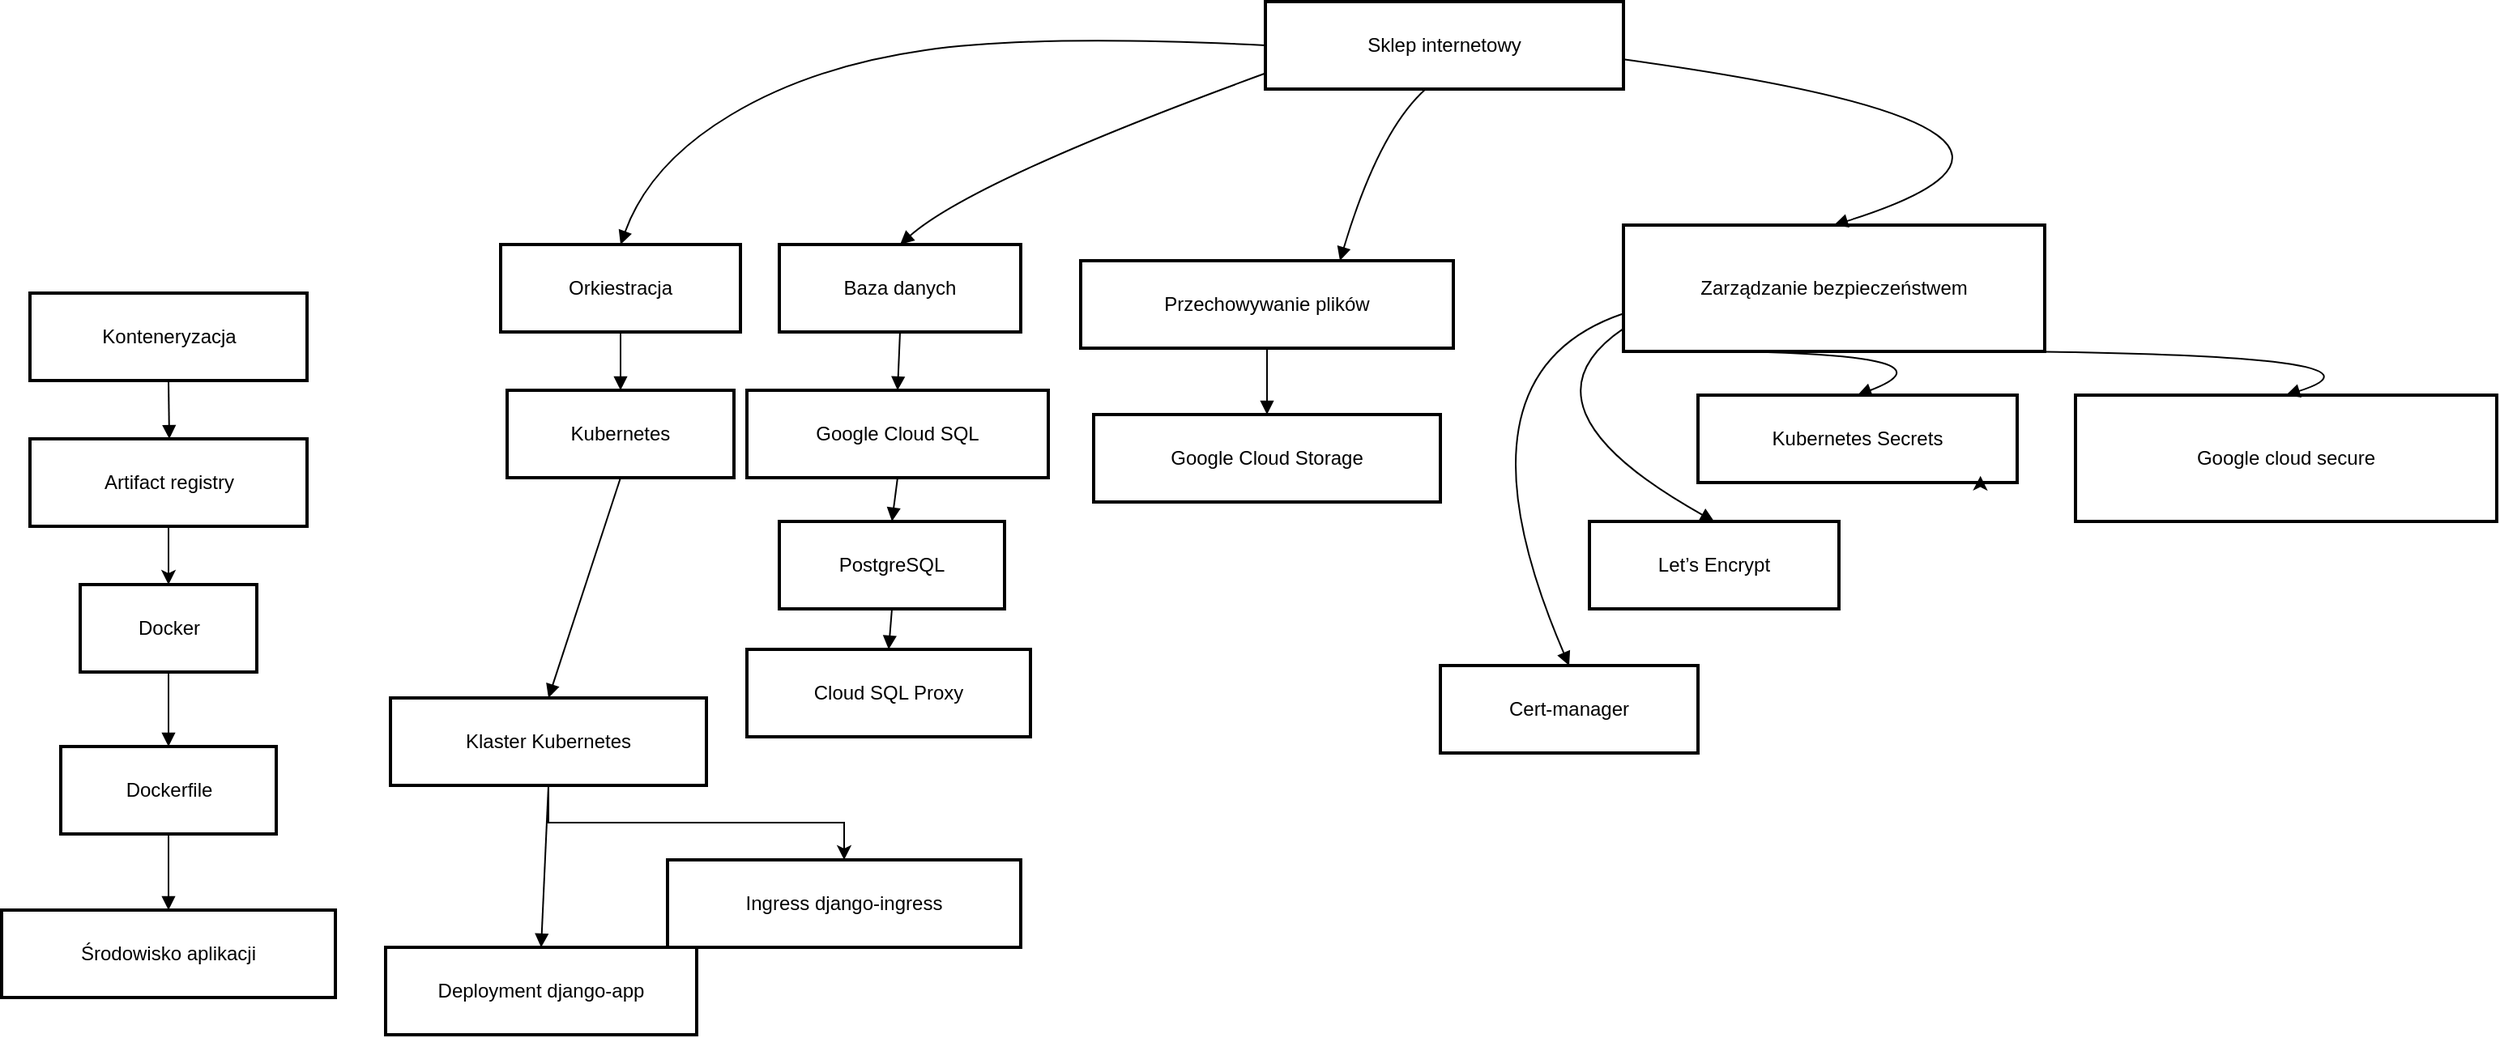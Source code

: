 <mxfile version="27.1.1">
  <diagram name="Strona-1" id="-Nehek7wxMud2hOXTN_1">
    <mxGraphModel dx="1678" dy="924" grid="1" gridSize="10" guides="1" tooltips="1" connect="1" arrows="1" fold="1" page="1" pageScale="1" pageWidth="827" pageHeight="1169" math="0" shadow="0">
      <root>
        <mxCell id="0" />
        <mxCell id="1" parent="0" />
        <mxCell id="2" value="Sklep internetowy" style="whiteSpace=wrap;strokeWidth=2;" parent="1" vertex="1">
          <mxGeometry x="1370" y="20" width="221" height="54" as="geometry" />
        </mxCell>
        <mxCell id="4" value="Konteneryzacja" style="whiteSpace=wrap;strokeWidth=2;" parent="1" vertex="1">
          <mxGeometry x="607.5" y="200" width="171" height="54" as="geometry" />
        </mxCell>
        <mxCell id="5" value="Orkiestracja" style="whiteSpace=wrap;strokeWidth=2;" parent="1" vertex="1">
          <mxGeometry x="898" y="170" width="148" height="54" as="geometry" />
        </mxCell>
        <mxCell id="6" value="Docker" style="whiteSpace=wrap;strokeWidth=2;" parent="1" vertex="1">
          <mxGeometry x="638.5" y="380" width="109" height="54" as="geometry" />
        </mxCell>
        <mxCell id="7" value="Kubernetes" style="whiteSpace=wrap;strokeWidth=2;" parent="1" vertex="1">
          <mxGeometry x="902" y="260" width="140" height="54" as="geometry" />
        </mxCell>
        <mxCell id="8" value="Dockerfile" style="whiteSpace=wrap;strokeWidth=2;" parent="1" vertex="1">
          <mxGeometry x="626.5" y="480" width="133" height="54" as="geometry" />
        </mxCell>
        <mxCell id="9" value="Środowisko aplikacji" style="whiteSpace=wrap;strokeWidth=2;" parent="1" vertex="1">
          <mxGeometry x="590" y="581" width="206" height="54" as="geometry" />
        </mxCell>
        <mxCell id="DvgzI8TWKG-g-DCivqij-71" style="edgeStyle=orthogonalEdgeStyle;rounded=0;orthogonalLoop=1;jettySize=auto;html=1;entryX=0.5;entryY=0;entryDx=0;entryDy=0;" edge="1" parent="1" source="12" target="15">
          <mxGeometry relative="1" as="geometry">
            <mxPoint x="1025" y="490" as="sourcePoint" />
            <mxPoint x="1110" y="536" as="targetPoint" />
          </mxGeometry>
        </mxCell>
        <mxCell id="12" value="Klaster Kubernetes" style="whiteSpace=wrap;strokeWidth=2;" parent="1" vertex="1">
          <mxGeometry x="830" y="450" width="195" height="54" as="geometry" />
        </mxCell>
        <mxCell id="13" value="Deployment django-app" style="whiteSpace=wrap;strokeWidth=2;" parent="1" vertex="1">
          <mxGeometry x="827" y="604" width="192" height="54" as="geometry" />
        </mxCell>
        <mxCell id="15" value="Ingress django-ingress" style="whiteSpace=wrap;strokeWidth=2;" parent="1" vertex="1">
          <mxGeometry x="1001" y="550" width="218" height="54" as="geometry" />
        </mxCell>
        <mxCell id="21" value="Baza danych" style="whiteSpace=wrap;strokeWidth=2;" parent="1" vertex="1">
          <mxGeometry x="1070" y="170" width="149" height="54" as="geometry" />
        </mxCell>
        <mxCell id="22" value="Google Cloud SQL" style="whiteSpace=wrap;strokeWidth=2;" parent="1" vertex="1">
          <mxGeometry x="1050" y="260" width="186" height="54" as="geometry" />
        </mxCell>
        <mxCell id="23" value="PostgreSQL" style="whiteSpace=wrap;strokeWidth=2;" parent="1" vertex="1">
          <mxGeometry x="1070" y="341" width="139" height="54" as="geometry" />
        </mxCell>
        <mxCell id="24" value="Cloud SQL Proxy" style="whiteSpace=wrap;strokeWidth=2;" parent="1" vertex="1">
          <mxGeometry x="1050" y="420" width="175" height="54" as="geometry" />
        </mxCell>
        <mxCell id="25" value="Przechowywanie plików" style="whiteSpace=wrap;strokeWidth=2;" parent="1" vertex="1">
          <mxGeometry x="1256" y="180" width="230" height="54" as="geometry" />
        </mxCell>
        <mxCell id="26" value="Google Cloud Storage" style="whiteSpace=wrap;strokeWidth=2;" parent="1" vertex="1">
          <mxGeometry x="1264" y="275" width="214" height="54" as="geometry" />
        </mxCell>
        <mxCell id="27" value="Zarządzanie bezpieczeństwem" style="whiteSpace=wrap;strokeWidth=2;" parent="1" vertex="1">
          <mxGeometry x="1591" y="158" width="260" height="78" as="geometry" />
        </mxCell>
        <mxCell id="28" value="Cert-manager" style="whiteSpace=wrap;strokeWidth=2;" parent="1" vertex="1">
          <mxGeometry x="1478" y="430" width="159" height="54" as="geometry" />
        </mxCell>
        <mxCell id="29" value="Let’s Encrypt" style="whiteSpace=wrap;strokeWidth=2;" parent="1" vertex="1">
          <mxGeometry x="1570" y="341" width="154" height="54" as="geometry" />
        </mxCell>
        <mxCell id="30" value="Kubernetes Secrets" style="whiteSpace=wrap;strokeWidth=2;" parent="1" vertex="1">
          <mxGeometry x="1637" y="263" width="197" height="54" as="geometry" />
        </mxCell>
        <mxCell id="31" value="Google cloud secure" style="whiteSpace=wrap;strokeWidth=2;" parent="1" vertex="1">
          <mxGeometry x="1870" y="263" width="260" height="78" as="geometry" />
        </mxCell>
        <mxCell id="36" value="" style="curved=1;startArrow=none;endArrow=block;exitX=0;exitY=0.5;entryX=0.5;entryY=0;entryDx=0;entryDy=0;exitDx=0;exitDy=0;" parent="1" source="2" target="5" edge="1">
          <mxGeometry relative="1" as="geometry">
            <Array as="points">
              <mxPoint x="1230" y="40" />
              <mxPoint x="1090" y="60" />
              <mxPoint x="990" y="120" />
            </Array>
            <mxPoint x="1080" y="30.0" as="sourcePoint" />
            <mxPoint x="828.5" y="110.48" as="targetPoint" />
          </mxGeometry>
        </mxCell>
        <mxCell id="38" value="" style="curved=1;startArrow=none;endArrow=block;exitX=0.5;exitY=1;" parent="1" source="4" edge="1">
          <mxGeometry relative="1" as="geometry">
            <Array as="points" />
            <mxPoint x="693.5" y="290" as="targetPoint" />
          </mxGeometry>
        </mxCell>
        <mxCell id="39" value="" style="curved=1;startArrow=none;endArrow=block;exitX=0.5;exitY=1;entryX=0.5;entryY=0;" parent="1" source="5" target="7" edge="1">
          <mxGeometry relative="1" as="geometry">
            <Array as="points" />
          </mxGeometry>
        </mxCell>
        <mxCell id="40" value="" style="curved=1;startArrow=none;endArrow=block;exitX=0.5;exitY=1;entryX=0.5;entryY=0;" parent="1" source="6" target="8" edge="1">
          <mxGeometry relative="1" as="geometry">
            <Array as="points" />
          </mxGeometry>
        </mxCell>
        <mxCell id="41" value="" style="curved=1;startArrow=none;endArrow=block;exitX=0.5;exitY=1;entryX=0.5;entryY=0;" parent="1" source="8" target="9" edge="1">
          <mxGeometry relative="1" as="geometry">
            <Array as="points" />
          </mxGeometry>
        </mxCell>
        <mxCell id="44" value="" style="curved=1;startArrow=none;endArrow=block;exitX=0.5;exitY=1;entryX=0.5;entryY=0;" parent="1" source="7" target="12" edge="1">
          <mxGeometry relative="1" as="geometry">
            <Array as="points" />
          </mxGeometry>
        </mxCell>
        <mxCell id="45" value="" style="curved=1;startArrow=none;endArrow=block;exitX=0.5;exitY=1;entryX=0.5;entryY=0;exitDx=0;exitDy=0;" parent="1" source="12" target="13" edge="1">
          <mxGeometry relative="1" as="geometry">
            <Array as="points" />
          </mxGeometry>
        </mxCell>
        <mxCell id="53" value="" style="curved=1;startArrow=none;endArrow=block;exitX=0;exitY=0.82;entryX=0.5;entryY=0;" parent="1" source="2" target="21" edge="1">
          <mxGeometry relative="1" as="geometry">
            <Array as="points">
              <mxPoint x="1190" y="130" />
            </Array>
          </mxGeometry>
        </mxCell>
        <mxCell id="54" value="" style="curved=1;startArrow=none;endArrow=block;exitX=0.5;exitY=1;entryX=0.5;entryY=0;" parent="1" source="21" target="22" edge="1">
          <mxGeometry relative="1" as="geometry">
            <Array as="points" />
          </mxGeometry>
        </mxCell>
        <mxCell id="55" value="" style="curved=1;startArrow=none;endArrow=block;exitX=0.5;exitY=1;entryX=0.5;entryY=0;" parent="1" source="22" target="23" edge="1">
          <mxGeometry relative="1" as="geometry">
            <Array as="points" />
          </mxGeometry>
        </mxCell>
        <mxCell id="56" value="" style="curved=1;startArrow=none;endArrow=block;exitX=0.5;exitY=1;entryX=0.5;entryY=0;" parent="1" source="23" target="24" edge="1">
          <mxGeometry relative="1" as="geometry">
            <Array as="points" />
          </mxGeometry>
        </mxCell>
        <mxCell id="57" value="" style="curved=1;startArrow=none;endArrow=block;exitX=0.28;exitY=1;entryX=0.5;entryY=0;" parent="1" edge="1">
          <mxGeometry relative="1" as="geometry">
            <Array as="points">
              <mxPoint x="1440" y="100" />
            </Array>
            <mxPoint x="1468.88" y="74" as="sourcePoint" />
            <mxPoint x="1416" y="180" as="targetPoint" />
          </mxGeometry>
        </mxCell>
        <mxCell id="58" value="" style="curved=1;startArrow=none;endArrow=block;exitX=0.5;exitY=1;entryX=0.5;entryY=0;" parent="1" source="25" target="26" edge="1">
          <mxGeometry relative="1" as="geometry">
            <Array as="points" />
          </mxGeometry>
        </mxCell>
        <mxCell id="59" value="" style="curved=1;startArrow=none;endArrow=block;exitX=1;exitY=0.66;entryX=0.5;entryY=0;" parent="1" source="2" target="27" edge="1">
          <mxGeometry relative="1" as="geometry">
            <Array as="points">
              <mxPoint x="1909" y="99" />
            </Array>
          </mxGeometry>
        </mxCell>
        <mxCell id="60" value="" style="curved=1;startArrow=none;endArrow=block;exitX=0;exitY=0.7;entryX=0.5;entryY=0;" parent="1" source="27" target="28" edge="1">
          <mxGeometry relative="1" as="geometry">
            <Array as="points">
              <mxPoint x="1480" y="250" />
            </Array>
          </mxGeometry>
        </mxCell>
        <mxCell id="61" value="" style="curved=1;startArrow=none;endArrow=block;exitX=0;exitY=0.82;entryX=0.5;entryY=0;" parent="1" source="27" target="29" edge="1">
          <mxGeometry relative="1" as="geometry">
            <Array as="points">
              <mxPoint x="1520" y="270" />
            </Array>
          </mxGeometry>
        </mxCell>
        <mxCell id="62" value="" style="curved=1;startArrow=none;endArrow=block;exitX=0.25;exitY=1;entryX=0.5;entryY=0;" parent="1" source="27" target="30" edge="1">
          <mxGeometry relative="1" as="geometry">
            <Array as="points">
              <mxPoint x="1801" y="238" />
            </Array>
          </mxGeometry>
        </mxCell>
        <mxCell id="63" value="" style="curved=1;startArrow=none;endArrow=block;exitX=0.9;exitY=1;entryX=0.5;entryY=0;" parent="1" source="27" target="31" edge="1">
          <mxGeometry relative="1" as="geometry">
            <Array as="points">
              <mxPoint x="2079" y="238" />
            </Array>
          </mxGeometry>
        </mxCell>
        <mxCell id="DvgzI8TWKG-g-DCivqij-68" style="edgeStyle=orthogonalEdgeStyle;rounded=0;orthogonalLoop=1;jettySize=auto;html=1;exitX=0.75;exitY=1;exitDx=0;exitDy=0;entryX=0.885;entryY=0.923;entryDx=0;entryDy=0;entryPerimeter=0;" edge="1" parent="1" source="30" target="30">
          <mxGeometry relative="1" as="geometry" />
        </mxCell>
        <mxCell id="DvgzI8TWKG-g-DCivqij-75" style="edgeStyle=orthogonalEdgeStyle;rounded=0;orthogonalLoop=1;jettySize=auto;html=1;exitX=0.5;exitY=1;exitDx=0;exitDy=0;entryX=0.5;entryY=0;entryDx=0;entryDy=0;" edge="1" parent="1" source="DvgzI8TWKG-g-DCivqij-74" target="6">
          <mxGeometry relative="1" as="geometry" />
        </mxCell>
        <mxCell id="DvgzI8TWKG-g-DCivqij-74" value="Artifact registry" style="whiteSpace=wrap;strokeWidth=2;" vertex="1" parent="1">
          <mxGeometry x="607.5" y="290" width="171" height="54" as="geometry" />
        </mxCell>
      </root>
    </mxGraphModel>
  </diagram>
</mxfile>
